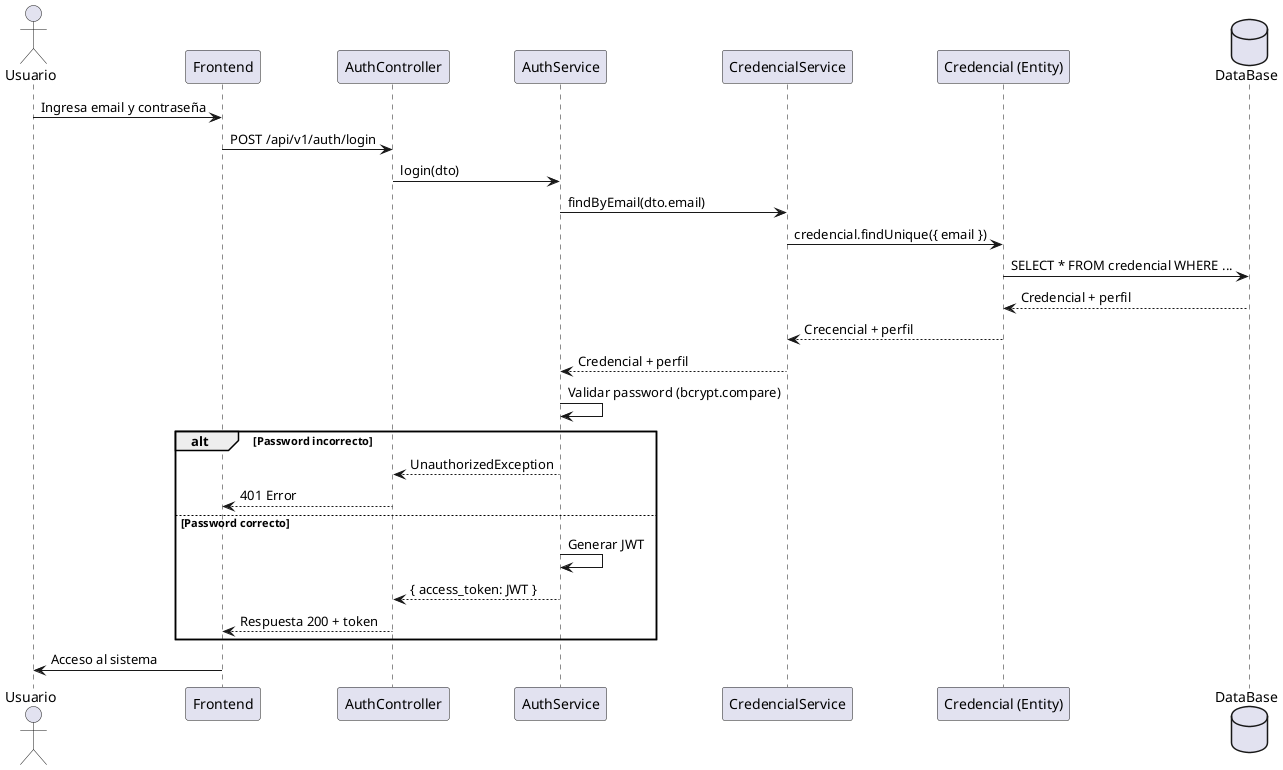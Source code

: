 @startuml Login
actor Usuario
participant Frontend
participant "AuthController" as Controller
participant "AuthService" as AuthService
participant "CredencialService" as CredencialService
participant "Credencial (Entity)" as Prisma
database DataBase

Usuario -> Frontend : Ingresa email y contraseña
Frontend -> Controller : POST /api/v1/auth/login
Controller -> AuthService : login(dto)
AuthService -> CredencialService : findByEmail(dto.email)
CredencialService -> Prisma : credencial.findUnique({ email })
Prisma -> DataBase : SELECT * FROM credencial WHERE ...
DataBase --> Prisma : Credencial + perfil
Prisma --> CredencialService : Crecencial + perfil
CredencialService --> AuthService : Credencial + perfil
AuthService -> AuthService : Validar password (bcrypt.compare)
alt Password incorrecto
    AuthService --> Controller : UnauthorizedException
    Controller --> Frontend : 401 Error
else Password correcto
    AuthService -> AuthService : Generar JWT
    AuthService --> Controller : { access_token: JWT }
    Controller --> Frontend : Respuesta 200 + token
end
Frontend -> Usuario : Acceso al sistema
@enduml
